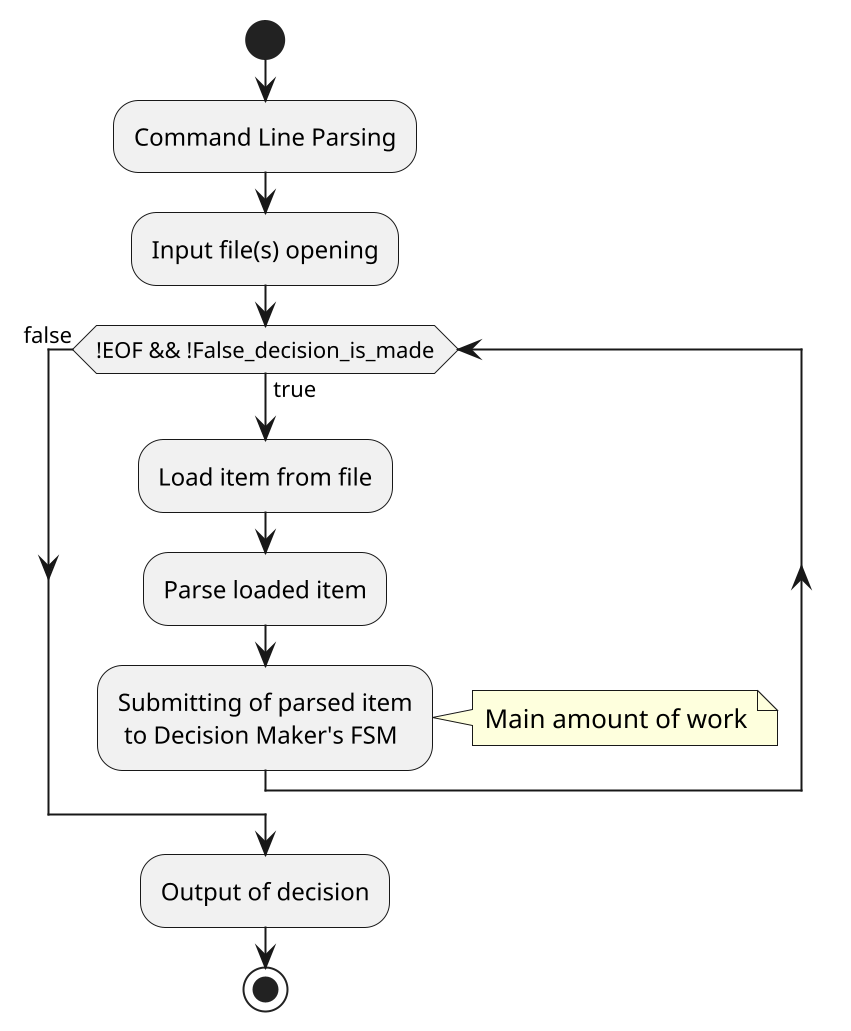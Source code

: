 @startuml
scale 2.0
start
:Command Line Parsing;
:Input file(s) opening;

while (!EOF && !False_decision_is_made) is (true)
	:Load item from file;
	:Parse loaded item;
	:Submitting of parsed item
	 to Decision Maker's FSM;
note right
	Main amount of work
end note
endwhile (false)
:Output of decision;
stop
@enduml
